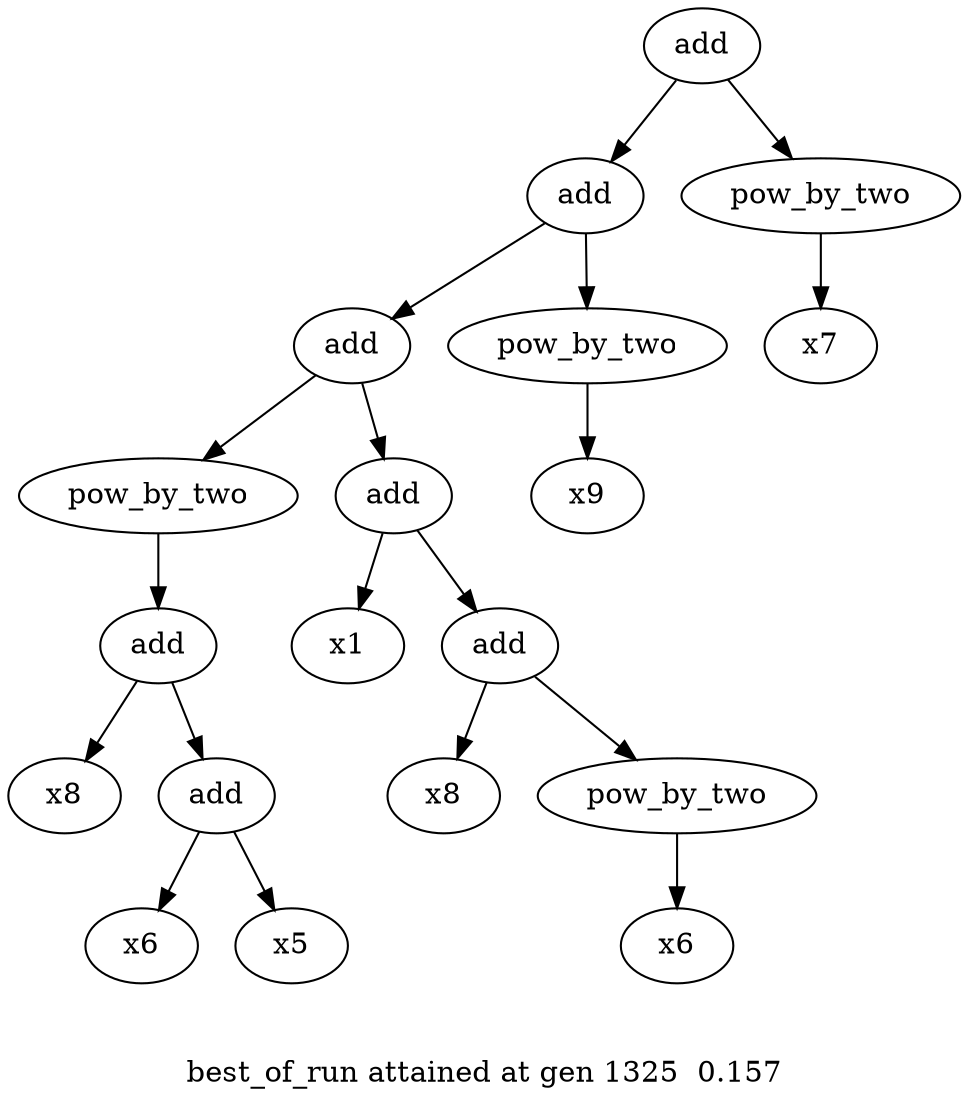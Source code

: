 digraph {
	graph [label="

best_of_run attained at gen 1325  0.157"]
	0 [label=add]
	0 -> 1
	1 [label=add]
	1 -> 2
	2 [label=add]
	2 -> 3
	3 [label=pow_by_two]
	3 -> 4
	4 [label=add]
	4 -> 5
	5 [label=x8]
	4 -> 6
	6 [label=add]
	6 -> 7
	7 [label=x6]
	6 -> 8
	8 [label=x5]
	2 -> 9
	9 [label=add]
	9 -> 10
	10 [label=x1]
	9 -> 11
	11 [label=add]
	11 -> 12
	12 [label=x8]
	11 -> 13
	13 [label=pow_by_two]
	13 -> 14
	14 [label=x6]
	1 -> 15
	15 [label=pow_by_two]
	15 -> 16
	16 [label=x9]
	0 -> 17
	17 [label=pow_by_two]
	17 -> 18
	18 [label=x7]
}

